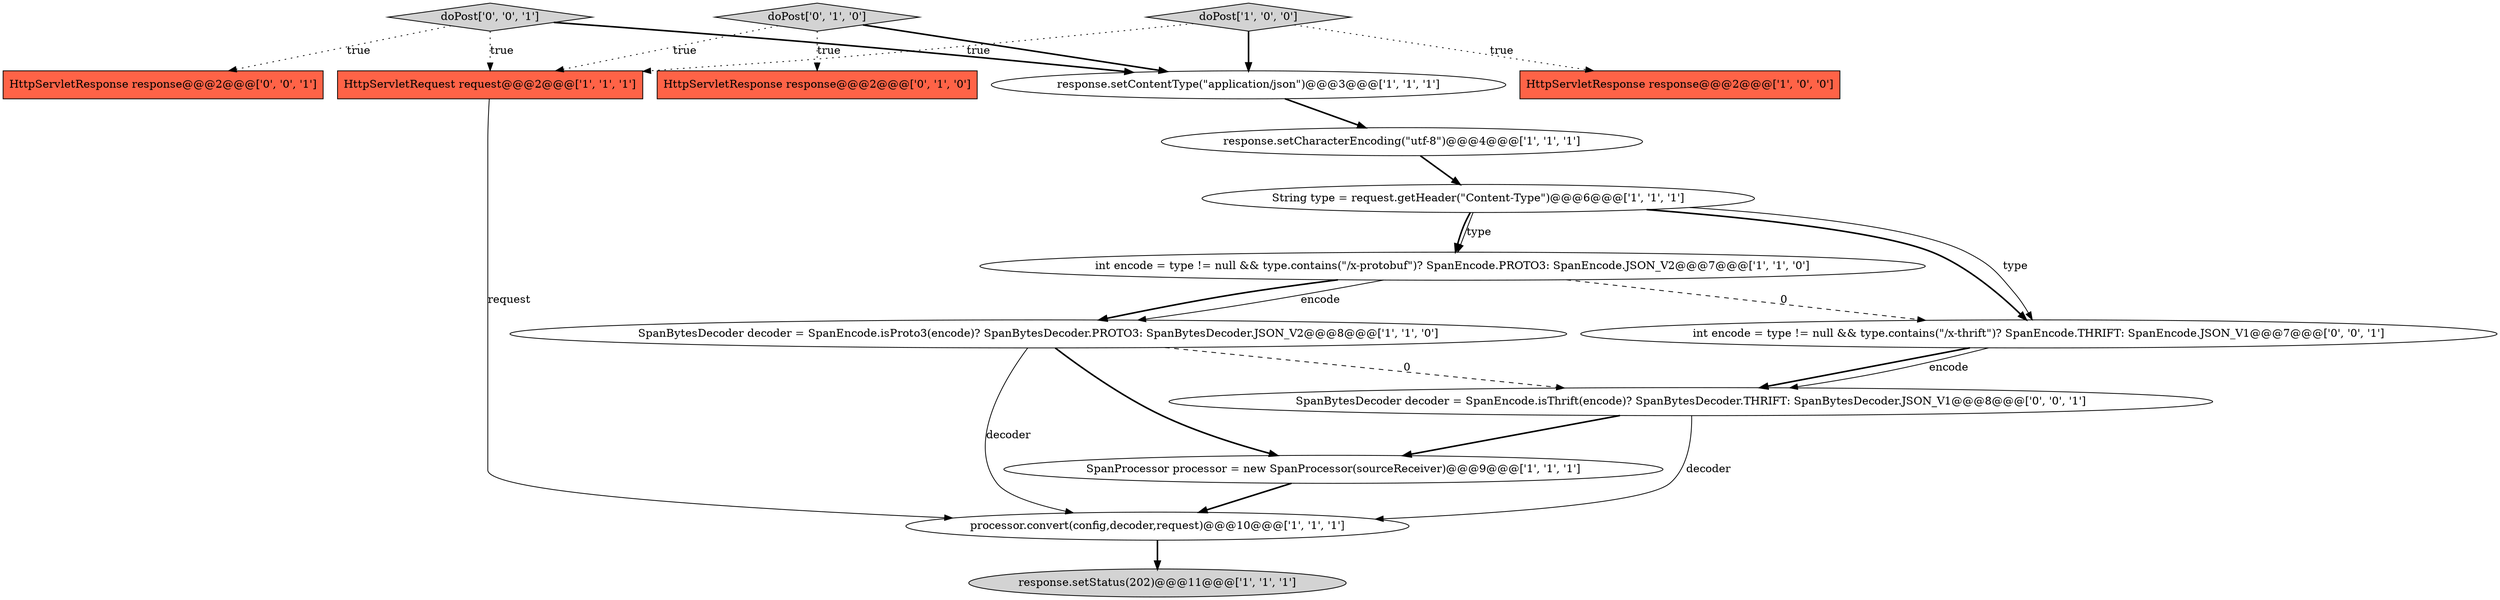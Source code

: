 digraph {
2 [style = filled, label = "int encode = type != null && type.contains(\"/x-protobuf\")? SpanEncode.PROTO3: SpanEncode.JSON_V2@@@7@@@['1', '1', '0']", fillcolor = white, shape = ellipse image = "AAA0AAABBB1BBB"];
14 [style = filled, label = "doPost['0', '0', '1']", fillcolor = lightgray, shape = diamond image = "AAA0AAABBB3BBB"];
1 [style = filled, label = "response.setCharacterEncoding(\"utf-8\")@@@4@@@['1', '1', '1']", fillcolor = white, shape = ellipse image = "AAA0AAABBB1BBB"];
8 [style = filled, label = "response.setContentType(\"application/json\")@@@3@@@['1', '1', '1']", fillcolor = white, shape = ellipse image = "AAA0AAABBB1BBB"];
10 [style = filled, label = "response.setStatus(202)@@@11@@@['1', '1', '1']", fillcolor = lightgray, shape = ellipse image = "AAA0AAABBB1BBB"];
6 [style = filled, label = "HttpServletRequest request@@@2@@@['1', '1', '1']", fillcolor = tomato, shape = box image = "AAA0AAABBB1BBB"];
3 [style = filled, label = "processor.convert(config,decoder,request)@@@10@@@['1', '1', '1']", fillcolor = white, shape = ellipse image = "AAA0AAABBB1BBB"];
12 [style = filled, label = "doPost['0', '1', '0']", fillcolor = lightgray, shape = diamond image = "AAA0AAABBB2BBB"];
13 [style = filled, label = "HttpServletResponse response@@@2@@@['0', '0', '1']", fillcolor = tomato, shape = box image = "AAA0AAABBB3BBB"];
5 [style = filled, label = "String type = request.getHeader(\"Content-Type\")@@@6@@@['1', '1', '1']", fillcolor = white, shape = ellipse image = "AAA0AAABBB1BBB"];
7 [style = filled, label = "SpanBytesDecoder decoder = SpanEncode.isProto3(encode)? SpanBytesDecoder.PROTO3: SpanBytesDecoder.JSON_V2@@@8@@@['1', '1', '0']", fillcolor = white, shape = ellipse image = "AAA0AAABBB1BBB"];
9 [style = filled, label = "SpanProcessor processor = new SpanProcessor(sourceReceiver)@@@9@@@['1', '1', '1']", fillcolor = white, shape = ellipse image = "AAA0AAABBB1BBB"];
11 [style = filled, label = "HttpServletResponse response@@@2@@@['0', '1', '0']", fillcolor = tomato, shape = box image = "AAA0AAABBB2BBB"];
16 [style = filled, label = "int encode = type != null && type.contains(\"/x-thrift\")? SpanEncode.THRIFT: SpanEncode.JSON_V1@@@7@@@['0', '0', '1']", fillcolor = white, shape = ellipse image = "AAA0AAABBB3BBB"];
15 [style = filled, label = "SpanBytesDecoder decoder = SpanEncode.isThrift(encode)? SpanBytesDecoder.THRIFT: SpanBytesDecoder.JSON_V1@@@8@@@['0', '0', '1']", fillcolor = white, shape = ellipse image = "AAA0AAABBB3BBB"];
4 [style = filled, label = "doPost['1', '0', '0']", fillcolor = lightgray, shape = diamond image = "AAA0AAABBB1BBB"];
0 [style = filled, label = "HttpServletResponse response@@@2@@@['1', '0', '0']", fillcolor = tomato, shape = box image = "AAA0AAABBB1BBB"];
1->5 [style = bold, label=""];
4->6 [style = dotted, label="true"];
16->15 [style = bold, label=""];
2->7 [style = solid, label="encode"];
15->3 [style = solid, label="decoder"];
4->0 [style = dotted, label="true"];
6->3 [style = solid, label="request"];
16->15 [style = solid, label="encode"];
5->2 [style = solid, label="type"];
14->13 [style = dotted, label="true"];
12->11 [style = dotted, label="true"];
5->16 [style = bold, label=""];
7->9 [style = bold, label=""];
8->1 [style = bold, label=""];
3->10 [style = bold, label=""];
7->3 [style = solid, label="decoder"];
5->2 [style = bold, label=""];
5->16 [style = solid, label="type"];
12->6 [style = dotted, label="true"];
15->9 [style = bold, label=""];
12->8 [style = bold, label=""];
2->16 [style = dashed, label="0"];
7->15 [style = dashed, label="0"];
9->3 [style = bold, label=""];
4->8 [style = bold, label=""];
14->8 [style = bold, label=""];
2->7 [style = bold, label=""];
14->6 [style = dotted, label="true"];
}

